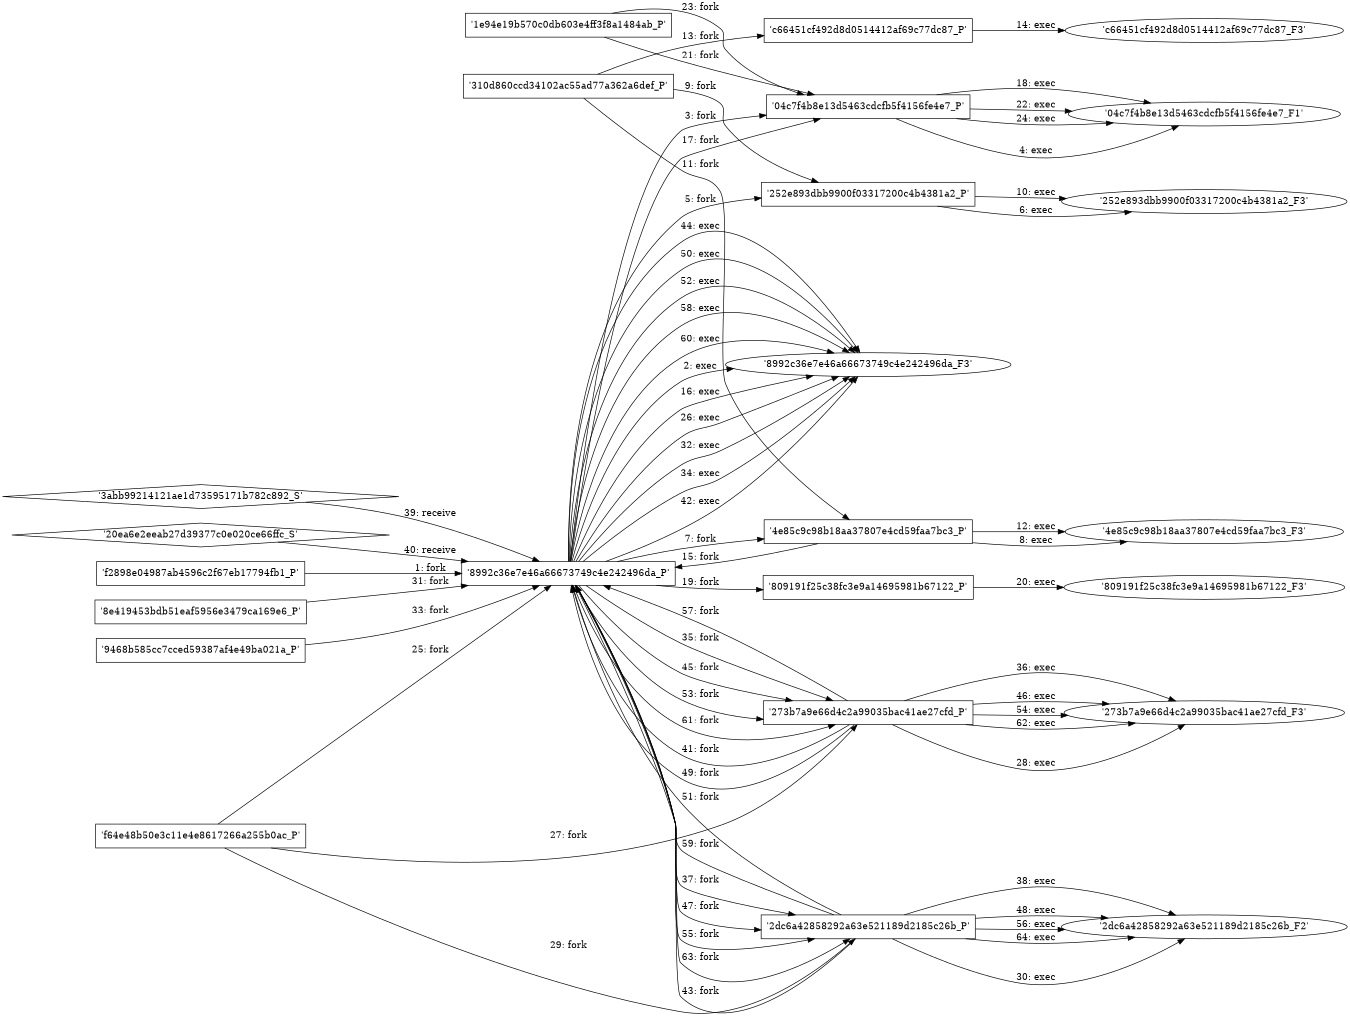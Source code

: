 digraph "D:\Learning\Paper\apt\基于CTI的攻击预警\Dataset\攻击图\ASGfromALLCTI\Vulnerability Spotlight Kernel Information Leak & Multiple DOS Issues Within Kaspersky Internet Security Suite.dot" {
rankdir="LR"
size="9"
fixedsize="false"
splines="true"
nodesep=0.3
ranksep=0
fontsize=10
overlap="scalexy"
engine= "neato"
	"'f2898e04987ab4596c2f67eb17794fb1_P'" [node_type=Process shape=box]
	"'8992c36e7e46a66673749c4e242496da_P'" [node_type=Process shape=box]
	"'f2898e04987ab4596c2f67eb17794fb1_P'" -> "'8992c36e7e46a66673749c4e242496da_P'" [label="1: fork"]
	"'8992c36e7e46a66673749c4e242496da_P'" [node_type=Process shape=box]
	"'8992c36e7e46a66673749c4e242496da_F3'" [node_type=File shape=ellipse]
	"'8992c36e7e46a66673749c4e242496da_P'" -> "'8992c36e7e46a66673749c4e242496da_F3'" [label="2: exec"]
	"'8992c36e7e46a66673749c4e242496da_P'" [node_type=Process shape=box]
	"'04c7f4b8e13d5463cdcfb5f4156fe4e7_P'" [node_type=Process shape=box]
	"'8992c36e7e46a66673749c4e242496da_P'" -> "'04c7f4b8e13d5463cdcfb5f4156fe4e7_P'" [label="3: fork"]
	"'04c7f4b8e13d5463cdcfb5f4156fe4e7_P'" [node_type=Process shape=box]
	"'04c7f4b8e13d5463cdcfb5f4156fe4e7_F1'" [node_type=File shape=ellipse]
	"'04c7f4b8e13d5463cdcfb5f4156fe4e7_P'" -> "'04c7f4b8e13d5463cdcfb5f4156fe4e7_F1'" [label="4: exec"]
	"'8992c36e7e46a66673749c4e242496da_P'" [node_type=Process shape=box]
	"'252e893dbb9900f03317200c4b4381a2_P'" [node_type=Process shape=box]
	"'8992c36e7e46a66673749c4e242496da_P'" -> "'252e893dbb9900f03317200c4b4381a2_P'" [label="5: fork"]
	"'252e893dbb9900f03317200c4b4381a2_P'" [node_type=Process shape=box]
	"'252e893dbb9900f03317200c4b4381a2_F3'" [node_type=File shape=ellipse]
	"'252e893dbb9900f03317200c4b4381a2_P'" -> "'252e893dbb9900f03317200c4b4381a2_F3'" [label="6: exec"]
	"'8992c36e7e46a66673749c4e242496da_P'" [node_type=Process shape=box]
	"'4e85c9c98b18aa37807e4cd59faa7bc3_P'" [node_type=Process shape=box]
	"'8992c36e7e46a66673749c4e242496da_P'" -> "'4e85c9c98b18aa37807e4cd59faa7bc3_P'" [label="7: fork"]
	"'4e85c9c98b18aa37807e4cd59faa7bc3_P'" [node_type=Process shape=box]
	"'4e85c9c98b18aa37807e4cd59faa7bc3_F3'" [node_type=File shape=ellipse]
	"'4e85c9c98b18aa37807e4cd59faa7bc3_P'" -> "'4e85c9c98b18aa37807e4cd59faa7bc3_F3'" [label="8: exec"]
	"'310d860ccd34102ac55ad77a362a6def_P'" [node_type=Process shape=box]
	"'252e893dbb9900f03317200c4b4381a2_P'" [node_type=Process shape=box]
	"'310d860ccd34102ac55ad77a362a6def_P'" -> "'252e893dbb9900f03317200c4b4381a2_P'" [label="9: fork"]
	"'252e893dbb9900f03317200c4b4381a2_P'" [node_type=Process shape=box]
	"'252e893dbb9900f03317200c4b4381a2_F3'" [node_type=File shape=ellipse]
	"'252e893dbb9900f03317200c4b4381a2_P'" -> "'252e893dbb9900f03317200c4b4381a2_F3'" [label="10: exec"]
	"'310d860ccd34102ac55ad77a362a6def_P'" [node_type=Process shape=box]
	"'4e85c9c98b18aa37807e4cd59faa7bc3_P'" [node_type=Process shape=box]
	"'310d860ccd34102ac55ad77a362a6def_P'" -> "'4e85c9c98b18aa37807e4cd59faa7bc3_P'" [label="11: fork"]
	"'4e85c9c98b18aa37807e4cd59faa7bc3_P'" [node_type=Process shape=box]
	"'4e85c9c98b18aa37807e4cd59faa7bc3_F3'" [node_type=File shape=ellipse]
	"'4e85c9c98b18aa37807e4cd59faa7bc3_P'" -> "'4e85c9c98b18aa37807e4cd59faa7bc3_F3'" [label="12: exec"]
	"'310d860ccd34102ac55ad77a362a6def_P'" [node_type=Process shape=box]
	"'c66451cf492d8d0514412af69c77dc87_P'" [node_type=Process shape=box]
	"'310d860ccd34102ac55ad77a362a6def_P'" -> "'c66451cf492d8d0514412af69c77dc87_P'" [label="13: fork"]
	"'c66451cf492d8d0514412af69c77dc87_P'" [node_type=Process shape=box]
	"'c66451cf492d8d0514412af69c77dc87_F3'" [node_type=File shape=ellipse]
	"'c66451cf492d8d0514412af69c77dc87_P'" -> "'c66451cf492d8d0514412af69c77dc87_F3'" [label="14: exec"]
	"'4e85c9c98b18aa37807e4cd59faa7bc3_P'" [node_type=Process shape=box]
	"'8992c36e7e46a66673749c4e242496da_P'" [node_type=Process shape=box]
	"'4e85c9c98b18aa37807e4cd59faa7bc3_P'" -> "'8992c36e7e46a66673749c4e242496da_P'" [label="15: fork"]
	"'8992c36e7e46a66673749c4e242496da_P'" [node_type=Process shape=box]
	"'8992c36e7e46a66673749c4e242496da_F3'" [node_type=File shape=ellipse]
	"'8992c36e7e46a66673749c4e242496da_P'" -> "'8992c36e7e46a66673749c4e242496da_F3'" [label="16: exec"]
	"'8992c36e7e46a66673749c4e242496da_P'" [node_type=Process shape=box]
	"'04c7f4b8e13d5463cdcfb5f4156fe4e7_P'" [node_type=Process shape=box]
	"'8992c36e7e46a66673749c4e242496da_P'" -> "'04c7f4b8e13d5463cdcfb5f4156fe4e7_P'" [label="17: fork"]
	"'04c7f4b8e13d5463cdcfb5f4156fe4e7_P'" [node_type=Process shape=box]
	"'04c7f4b8e13d5463cdcfb5f4156fe4e7_F1'" [node_type=File shape=ellipse]
	"'04c7f4b8e13d5463cdcfb5f4156fe4e7_P'" -> "'04c7f4b8e13d5463cdcfb5f4156fe4e7_F1'" [label="18: exec"]
	"'8992c36e7e46a66673749c4e242496da_P'" [node_type=Process shape=box]
	"'809191f25c38fc3e9a14695981b67122_P'" [node_type=Process shape=box]
	"'8992c36e7e46a66673749c4e242496da_P'" -> "'809191f25c38fc3e9a14695981b67122_P'" [label="19: fork"]
	"'809191f25c38fc3e9a14695981b67122_P'" [node_type=Process shape=box]
	"'809191f25c38fc3e9a14695981b67122_F3'" [node_type=File shape=ellipse]
	"'809191f25c38fc3e9a14695981b67122_P'" -> "'809191f25c38fc3e9a14695981b67122_F3'" [label="20: exec"]
	"'1e94e19b570c0db603e4ff3f8a1484ab_P'" [node_type=Process shape=box]
	"'04c7f4b8e13d5463cdcfb5f4156fe4e7_P'" [node_type=Process shape=box]
	"'1e94e19b570c0db603e4ff3f8a1484ab_P'" -> "'04c7f4b8e13d5463cdcfb5f4156fe4e7_P'" [label="21: fork"]
	"'04c7f4b8e13d5463cdcfb5f4156fe4e7_P'" [node_type=Process shape=box]
	"'04c7f4b8e13d5463cdcfb5f4156fe4e7_F1'" [node_type=File shape=ellipse]
	"'04c7f4b8e13d5463cdcfb5f4156fe4e7_P'" -> "'04c7f4b8e13d5463cdcfb5f4156fe4e7_F1'" [label="22: exec"]
	"'1e94e19b570c0db603e4ff3f8a1484ab_P'" [node_type=Process shape=box]
	"'04c7f4b8e13d5463cdcfb5f4156fe4e7_P'" [node_type=Process shape=box]
	"'1e94e19b570c0db603e4ff3f8a1484ab_P'" -> "'04c7f4b8e13d5463cdcfb5f4156fe4e7_P'" [label="23: fork"]
	"'04c7f4b8e13d5463cdcfb5f4156fe4e7_P'" [node_type=Process shape=box]
	"'04c7f4b8e13d5463cdcfb5f4156fe4e7_F1'" [node_type=File shape=ellipse]
	"'04c7f4b8e13d5463cdcfb5f4156fe4e7_P'" -> "'04c7f4b8e13d5463cdcfb5f4156fe4e7_F1'" [label="24: exec"]
	"'f64e48b50e3c11e4e8617266a255b0ac_P'" [node_type=Process shape=box]
	"'8992c36e7e46a66673749c4e242496da_P'" [node_type=Process shape=box]
	"'f64e48b50e3c11e4e8617266a255b0ac_P'" -> "'8992c36e7e46a66673749c4e242496da_P'" [label="25: fork"]
	"'8992c36e7e46a66673749c4e242496da_P'" [node_type=Process shape=box]
	"'8992c36e7e46a66673749c4e242496da_F3'" [node_type=File shape=ellipse]
	"'8992c36e7e46a66673749c4e242496da_P'" -> "'8992c36e7e46a66673749c4e242496da_F3'" [label="26: exec"]
	"'f64e48b50e3c11e4e8617266a255b0ac_P'" [node_type=Process shape=box]
	"'273b7a9e66d4c2a99035bac41ae27cfd_P'" [node_type=Process shape=box]
	"'f64e48b50e3c11e4e8617266a255b0ac_P'" -> "'273b7a9e66d4c2a99035bac41ae27cfd_P'" [label="27: fork"]
	"'273b7a9e66d4c2a99035bac41ae27cfd_P'" [node_type=Process shape=box]
	"'273b7a9e66d4c2a99035bac41ae27cfd_F3'" [node_type=File shape=ellipse]
	"'273b7a9e66d4c2a99035bac41ae27cfd_P'" -> "'273b7a9e66d4c2a99035bac41ae27cfd_F3'" [label="28: exec"]
	"'f64e48b50e3c11e4e8617266a255b0ac_P'" [node_type=Process shape=box]
	"'2dc6a42858292a63e521189d2185c26b_P'" [node_type=Process shape=box]
	"'f64e48b50e3c11e4e8617266a255b0ac_P'" -> "'2dc6a42858292a63e521189d2185c26b_P'" [label="29: fork"]
	"'2dc6a42858292a63e521189d2185c26b_P'" [node_type=Process shape=box]
	"'2dc6a42858292a63e521189d2185c26b_F2'" [node_type=File shape=ellipse]
	"'2dc6a42858292a63e521189d2185c26b_P'" -> "'2dc6a42858292a63e521189d2185c26b_F2'" [label="30: exec"]
	"'8e419453bdb51eaf5956e3479ca169e6_P'" [node_type=Process shape=box]
	"'8992c36e7e46a66673749c4e242496da_P'" [node_type=Process shape=box]
	"'8e419453bdb51eaf5956e3479ca169e6_P'" -> "'8992c36e7e46a66673749c4e242496da_P'" [label="31: fork"]
	"'8992c36e7e46a66673749c4e242496da_P'" [node_type=Process shape=box]
	"'8992c36e7e46a66673749c4e242496da_F3'" [node_type=File shape=ellipse]
	"'8992c36e7e46a66673749c4e242496da_P'" -> "'8992c36e7e46a66673749c4e242496da_F3'" [label="32: exec"]
	"'9468b585cc7cced59387af4e49ba021a_P'" [node_type=Process shape=box]
	"'8992c36e7e46a66673749c4e242496da_P'" [node_type=Process shape=box]
	"'9468b585cc7cced59387af4e49ba021a_P'" -> "'8992c36e7e46a66673749c4e242496da_P'" [label="33: fork"]
	"'8992c36e7e46a66673749c4e242496da_P'" [node_type=Process shape=box]
	"'8992c36e7e46a66673749c4e242496da_F3'" [node_type=File shape=ellipse]
	"'8992c36e7e46a66673749c4e242496da_P'" -> "'8992c36e7e46a66673749c4e242496da_F3'" [label="34: exec"]
	"'8992c36e7e46a66673749c4e242496da_P'" [node_type=Process shape=box]
	"'273b7a9e66d4c2a99035bac41ae27cfd_P'" [node_type=Process shape=box]
	"'8992c36e7e46a66673749c4e242496da_P'" -> "'273b7a9e66d4c2a99035bac41ae27cfd_P'" [label="35: fork"]
	"'273b7a9e66d4c2a99035bac41ae27cfd_P'" [node_type=Process shape=box]
	"'273b7a9e66d4c2a99035bac41ae27cfd_F3'" [node_type=File shape=ellipse]
	"'273b7a9e66d4c2a99035bac41ae27cfd_P'" -> "'273b7a9e66d4c2a99035bac41ae27cfd_F3'" [label="36: exec"]
	"'8992c36e7e46a66673749c4e242496da_P'" [node_type=Process shape=box]
	"'2dc6a42858292a63e521189d2185c26b_P'" [node_type=Process shape=box]
	"'8992c36e7e46a66673749c4e242496da_P'" -> "'2dc6a42858292a63e521189d2185c26b_P'" [label="37: fork"]
	"'2dc6a42858292a63e521189d2185c26b_P'" [node_type=Process shape=box]
	"'2dc6a42858292a63e521189d2185c26b_F2'" [node_type=File shape=ellipse]
	"'2dc6a42858292a63e521189d2185c26b_P'" -> "'2dc6a42858292a63e521189d2185c26b_F2'" [label="38: exec"]
	"'8992c36e7e46a66673749c4e242496da_P'" [node_type=Process shape=box]
	"'3abb99214121ae1d73595171b782c892_S'" [node_type=Socket shape=diamond]
	"'3abb99214121ae1d73595171b782c892_S'" -> "'8992c36e7e46a66673749c4e242496da_P'" [label="39: receive"]
	"'8992c36e7e46a66673749c4e242496da_P'" [node_type=Process shape=box]
	"'20ea6e2eeab27d39377c0e020ce66ffc_S'" [node_type=Socket shape=diamond]
	"'20ea6e2eeab27d39377c0e020ce66ffc_S'" -> "'8992c36e7e46a66673749c4e242496da_P'" [label="40: receive"]
	"'273b7a9e66d4c2a99035bac41ae27cfd_P'" [node_type=Process shape=box]
	"'8992c36e7e46a66673749c4e242496da_P'" [node_type=Process shape=box]
	"'273b7a9e66d4c2a99035bac41ae27cfd_P'" -> "'8992c36e7e46a66673749c4e242496da_P'" [label="41: fork"]
	"'8992c36e7e46a66673749c4e242496da_P'" [node_type=Process shape=box]
	"'8992c36e7e46a66673749c4e242496da_F3'" [node_type=File shape=ellipse]
	"'8992c36e7e46a66673749c4e242496da_P'" -> "'8992c36e7e46a66673749c4e242496da_F3'" [label="42: exec"]
	"'2dc6a42858292a63e521189d2185c26b_P'" [node_type=Process shape=box]
	"'8992c36e7e46a66673749c4e242496da_P'" [node_type=Process shape=box]
	"'2dc6a42858292a63e521189d2185c26b_P'" -> "'8992c36e7e46a66673749c4e242496da_P'" [label="43: fork"]
	"'8992c36e7e46a66673749c4e242496da_P'" [node_type=Process shape=box]
	"'8992c36e7e46a66673749c4e242496da_F3'" [node_type=File shape=ellipse]
	"'8992c36e7e46a66673749c4e242496da_P'" -> "'8992c36e7e46a66673749c4e242496da_F3'" [label="44: exec"]
	"'8992c36e7e46a66673749c4e242496da_P'" [node_type=Process shape=box]
	"'273b7a9e66d4c2a99035bac41ae27cfd_P'" [node_type=Process shape=box]
	"'8992c36e7e46a66673749c4e242496da_P'" -> "'273b7a9e66d4c2a99035bac41ae27cfd_P'" [label="45: fork"]
	"'273b7a9e66d4c2a99035bac41ae27cfd_P'" [node_type=Process shape=box]
	"'273b7a9e66d4c2a99035bac41ae27cfd_F3'" [node_type=File shape=ellipse]
	"'273b7a9e66d4c2a99035bac41ae27cfd_P'" -> "'273b7a9e66d4c2a99035bac41ae27cfd_F3'" [label="46: exec"]
	"'8992c36e7e46a66673749c4e242496da_P'" [node_type=Process shape=box]
	"'2dc6a42858292a63e521189d2185c26b_P'" [node_type=Process shape=box]
	"'8992c36e7e46a66673749c4e242496da_P'" -> "'2dc6a42858292a63e521189d2185c26b_P'" [label="47: fork"]
	"'2dc6a42858292a63e521189d2185c26b_P'" [node_type=Process shape=box]
	"'2dc6a42858292a63e521189d2185c26b_F2'" [node_type=File shape=ellipse]
	"'2dc6a42858292a63e521189d2185c26b_P'" -> "'2dc6a42858292a63e521189d2185c26b_F2'" [label="48: exec"]
	"'273b7a9e66d4c2a99035bac41ae27cfd_P'" [node_type=Process shape=box]
	"'8992c36e7e46a66673749c4e242496da_P'" [node_type=Process shape=box]
	"'273b7a9e66d4c2a99035bac41ae27cfd_P'" -> "'8992c36e7e46a66673749c4e242496da_P'" [label="49: fork"]
	"'8992c36e7e46a66673749c4e242496da_P'" [node_type=Process shape=box]
	"'8992c36e7e46a66673749c4e242496da_F3'" [node_type=File shape=ellipse]
	"'8992c36e7e46a66673749c4e242496da_P'" -> "'8992c36e7e46a66673749c4e242496da_F3'" [label="50: exec"]
	"'2dc6a42858292a63e521189d2185c26b_P'" [node_type=Process shape=box]
	"'8992c36e7e46a66673749c4e242496da_P'" [node_type=Process shape=box]
	"'2dc6a42858292a63e521189d2185c26b_P'" -> "'8992c36e7e46a66673749c4e242496da_P'" [label="51: fork"]
	"'8992c36e7e46a66673749c4e242496da_P'" [node_type=Process shape=box]
	"'8992c36e7e46a66673749c4e242496da_F3'" [node_type=File shape=ellipse]
	"'8992c36e7e46a66673749c4e242496da_P'" -> "'8992c36e7e46a66673749c4e242496da_F3'" [label="52: exec"]
	"'8992c36e7e46a66673749c4e242496da_P'" [node_type=Process shape=box]
	"'273b7a9e66d4c2a99035bac41ae27cfd_P'" [node_type=Process shape=box]
	"'8992c36e7e46a66673749c4e242496da_P'" -> "'273b7a9e66d4c2a99035bac41ae27cfd_P'" [label="53: fork"]
	"'273b7a9e66d4c2a99035bac41ae27cfd_P'" [node_type=Process shape=box]
	"'273b7a9e66d4c2a99035bac41ae27cfd_F3'" [node_type=File shape=ellipse]
	"'273b7a9e66d4c2a99035bac41ae27cfd_P'" -> "'273b7a9e66d4c2a99035bac41ae27cfd_F3'" [label="54: exec"]
	"'8992c36e7e46a66673749c4e242496da_P'" [node_type=Process shape=box]
	"'2dc6a42858292a63e521189d2185c26b_P'" [node_type=Process shape=box]
	"'8992c36e7e46a66673749c4e242496da_P'" -> "'2dc6a42858292a63e521189d2185c26b_P'" [label="55: fork"]
	"'2dc6a42858292a63e521189d2185c26b_P'" [node_type=Process shape=box]
	"'2dc6a42858292a63e521189d2185c26b_F2'" [node_type=File shape=ellipse]
	"'2dc6a42858292a63e521189d2185c26b_P'" -> "'2dc6a42858292a63e521189d2185c26b_F2'" [label="56: exec"]
	"'273b7a9e66d4c2a99035bac41ae27cfd_P'" [node_type=Process shape=box]
	"'8992c36e7e46a66673749c4e242496da_P'" [node_type=Process shape=box]
	"'273b7a9e66d4c2a99035bac41ae27cfd_P'" -> "'8992c36e7e46a66673749c4e242496da_P'" [label="57: fork"]
	"'8992c36e7e46a66673749c4e242496da_P'" [node_type=Process shape=box]
	"'8992c36e7e46a66673749c4e242496da_F3'" [node_type=File shape=ellipse]
	"'8992c36e7e46a66673749c4e242496da_P'" -> "'8992c36e7e46a66673749c4e242496da_F3'" [label="58: exec"]
	"'2dc6a42858292a63e521189d2185c26b_P'" [node_type=Process shape=box]
	"'8992c36e7e46a66673749c4e242496da_P'" [node_type=Process shape=box]
	"'2dc6a42858292a63e521189d2185c26b_P'" -> "'8992c36e7e46a66673749c4e242496da_P'" [label="59: fork"]
	"'8992c36e7e46a66673749c4e242496da_P'" [node_type=Process shape=box]
	"'8992c36e7e46a66673749c4e242496da_F3'" [node_type=File shape=ellipse]
	"'8992c36e7e46a66673749c4e242496da_P'" -> "'8992c36e7e46a66673749c4e242496da_F3'" [label="60: exec"]
	"'8992c36e7e46a66673749c4e242496da_P'" [node_type=Process shape=box]
	"'273b7a9e66d4c2a99035bac41ae27cfd_P'" [node_type=Process shape=box]
	"'8992c36e7e46a66673749c4e242496da_P'" -> "'273b7a9e66d4c2a99035bac41ae27cfd_P'" [label="61: fork"]
	"'273b7a9e66d4c2a99035bac41ae27cfd_P'" [node_type=Process shape=box]
	"'273b7a9e66d4c2a99035bac41ae27cfd_F3'" [node_type=File shape=ellipse]
	"'273b7a9e66d4c2a99035bac41ae27cfd_P'" -> "'273b7a9e66d4c2a99035bac41ae27cfd_F3'" [label="62: exec"]
	"'8992c36e7e46a66673749c4e242496da_P'" [node_type=Process shape=box]
	"'2dc6a42858292a63e521189d2185c26b_P'" [node_type=Process shape=box]
	"'8992c36e7e46a66673749c4e242496da_P'" -> "'2dc6a42858292a63e521189d2185c26b_P'" [label="63: fork"]
	"'2dc6a42858292a63e521189d2185c26b_P'" [node_type=Process shape=box]
	"'2dc6a42858292a63e521189d2185c26b_F2'" [node_type=File shape=ellipse]
	"'2dc6a42858292a63e521189d2185c26b_P'" -> "'2dc6a42858292a63e521189d2185c26b_F2'" [label="64: exec"]
}
